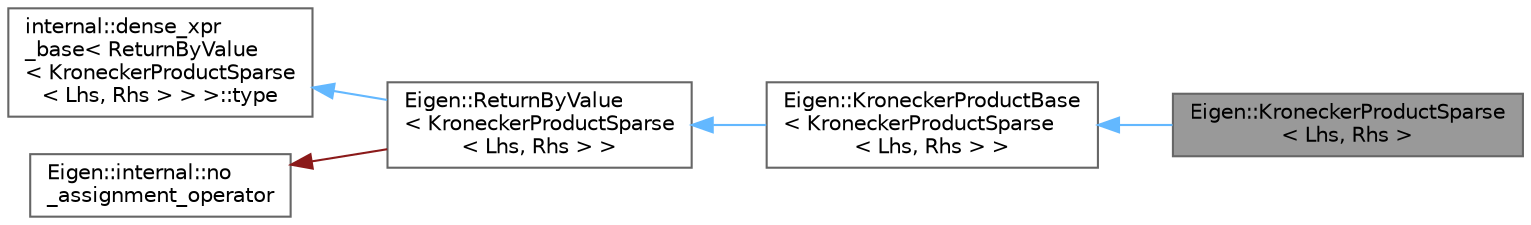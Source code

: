 digraph "Eigen::KroneckerProductSparse&lt; Lhs, Rhs &gt;"
{
 // LATEX_PDF_SIZE
  bgcolor="transparent";
  edge [fontname=Helvetica,fontsize=10,labelfontname=Helvetica,labelfontsize=10];
  node [fontname=Helvetica,fontsize=10,shape=box,height=0.2,width=0.4];
  rankdir="LR";
  Node1 [id="Node000001",label="Eigen::KroneckerProductSparse\l\< Lhs, Rhs \>",height=0.2,width=0.4,color="gray40", fillcolor="grey60", style="filled", fontcolor="black",tooltip="Kronecker tensor product helper class for sparse matrices"];
  Node2 -> Node1 [id="edge5_Node000001_Node000002",dir="back",color="steelblue1",style="solid",tooltip=" "];
  Node2 [id="Node000002",label="Eigen::KroneckerProductBase\l\< KroneckerProductSparse\l\< Lhs, Rhs \> \>",height=0.2,width=0.4,color="gray40", fillcolor="white", style="filled",URL="$class_eigen_1_1_kronecker_product_base.html",tooltip=" "];
  Node3 -> Node2 [id="edge6_Node000002_Node000003",dir="back",color="steelblue1",style="solid",tooltip=" "];
  Node3 [id="Node000003",label="Eigen::ReturnByValue\l\< KroneckerProductSparse\l\< Lhs, Rhs \> \>",height=0.2,width=0.4,color="gray40", fillcolor="white", style="filled",URL="$class_eigen_1_1_return_by_value.html",tooltip=" "];
  Node4 -> Node3 [id="edge7_Node000003_Node000004",dir="back",color="steelblue1",style="solid",tooltip=" "];
  Node4 [id="Node000004",label="internal::dense_xpr\l_base\< ReturnByValue\l\< KroneckerProductSparse\l\< Lhs, Rhs \> \> \>::type",height=0.2,width=0.4,color="gray40", fillcolor="white", style="filled",tooltip=" "];
  Node5 -> Node3 [id="edge8_Node000003_Node000005",dir="back",color="firebrick4",style="solid",tooltip=" "];
  Node5 [id="Node000005",label="Eigen::internal::no\l_assignment_operator",height=0.2,width=0.4,color="gray40", fillcolor="white", style="filled",URL="$class_eigen_1_1internal_1_1no__assignment__operator.html",tooltip=" "];
}
